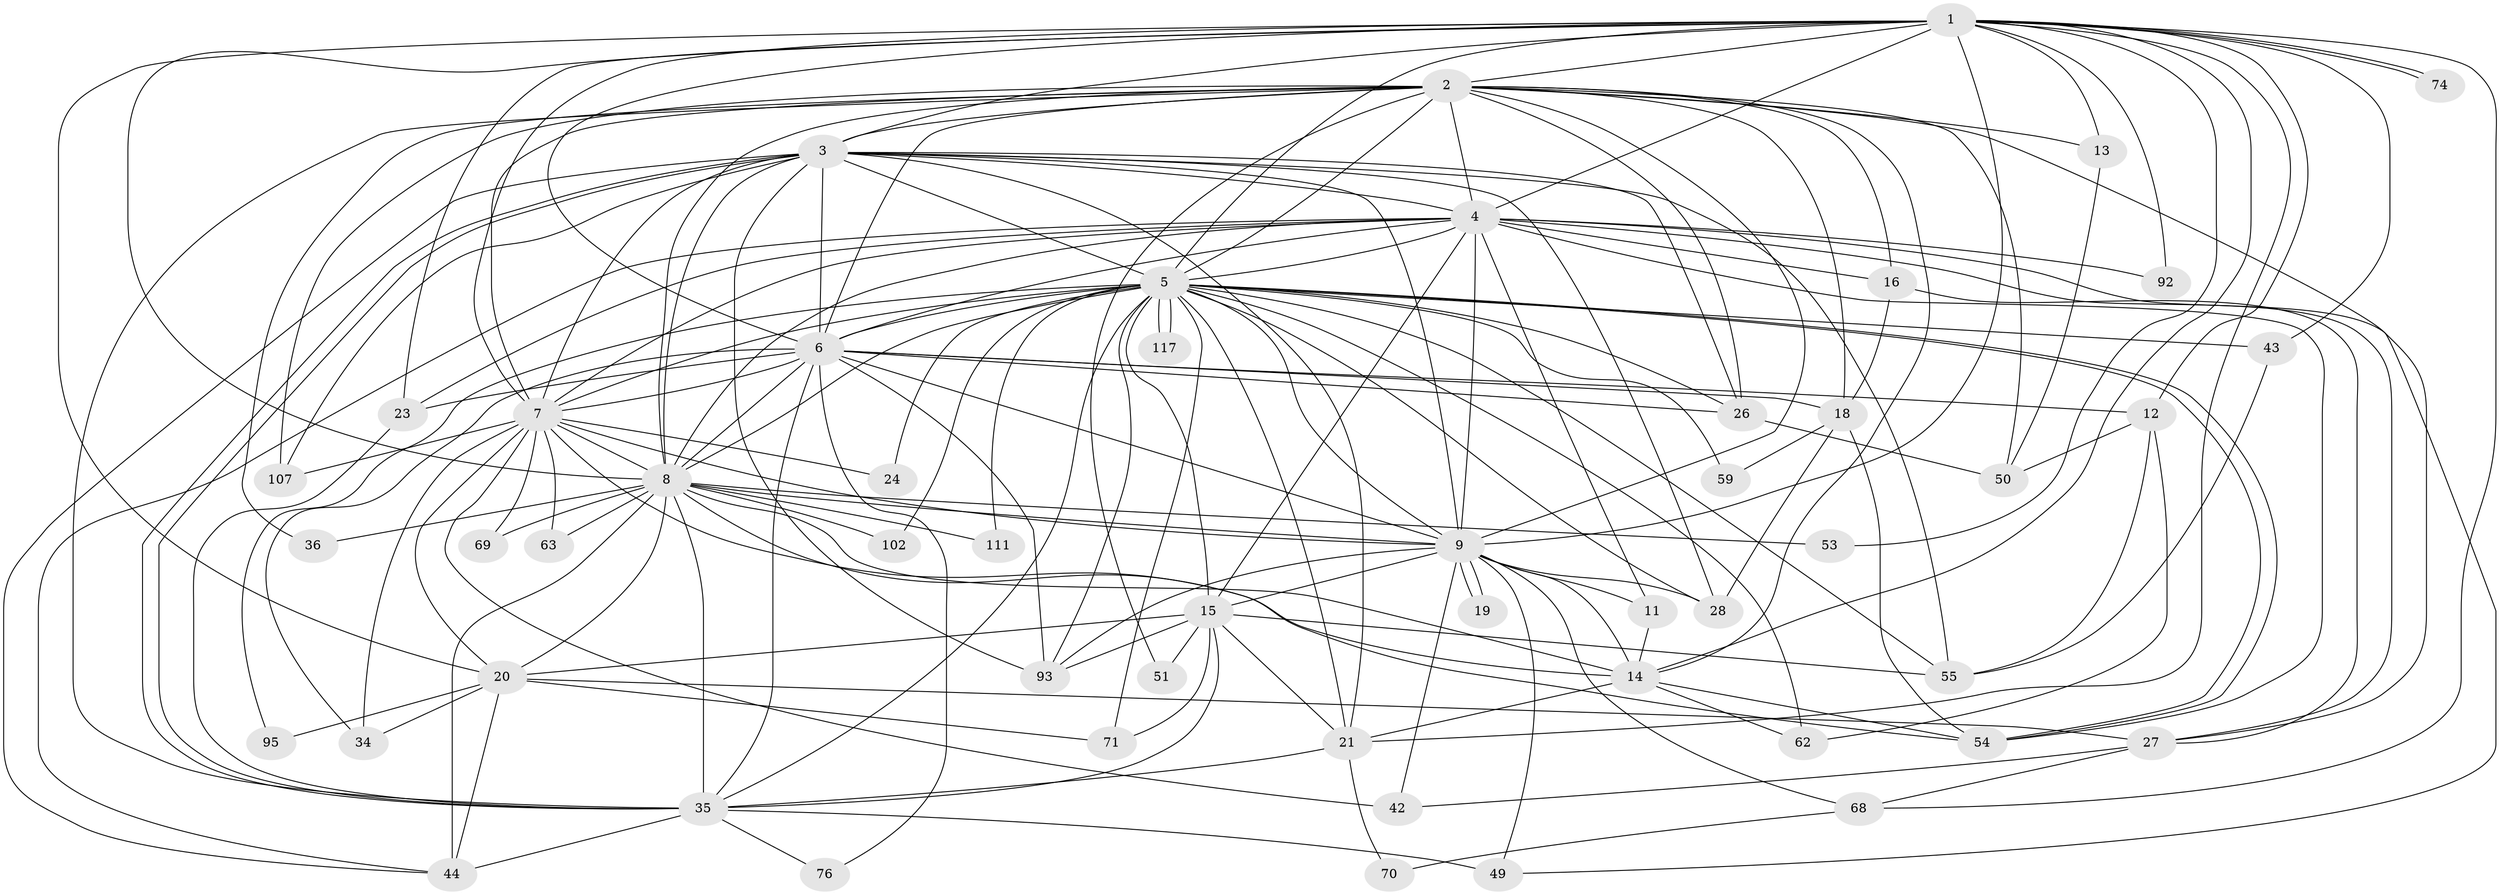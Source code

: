 // original degree distribution, {24: 0.015267175572519083, 12: 0.007633587786259542, 25: 0.007633587786259542, 20: 0.015267175572519083, 32: 0.007633587786259542, 23: 0.007633587786259542, 21: 0.015267175572519083, 3: 0.25190839694656486, 5: 0.05343511450381679, 6: 0.015267175572519083, 9: 0.007633587786259542, 8: 0.015267175572519083, 2: 0.5038167938931297, 4: 0.061068702290076333, 7: 0.007633587786259542, 10: 0.007633587786259542}
// Generated by graph-tools (version 1.1) at 2025/17/03/04/25 18:17:16]
// undirected, 52 vertices, 169 edges
graph export_dot {
graph [start="1"]
  node [color=gray90,style=filled];
  1;
  2 [super="+83+33+10"];
  3 [super="+30+61+126"];
  4 [super="+41"];
  5 [super="+46+85+37"];
  6;
  7 [super="+64+40+94"];
  8 [super="+73"];
  9;
  11;
  12;
  13;
  14 [super="+29+89+31+77"];
  15 [super="+90"];
  16;
  18 [super="+88+81+78"];
  19;
  20 [super="+22"];
  21 [super="+38"];
  23 [super="+104"];
  24;
  26 [super="+79+72"];
  27 [super="+122+52+65"];
  28 [super="+48"];
  34;
  35 [super="+39"];
  36;
  42;
  43 [super="+87"];
  44 [super="+82+86"];
  49;
  50 [super="+116+57"];
  51;
  53;
  54 [super="+67+91"];
  55 [super="+75"];
  59;
  62;
  63;
  68 [super="+108"];
  69;
  70;
  71 [super="+105"];
  74;
  76;
  92;
  93 [super="+98"];
  95;
  102;
  107 [super="+109"];
  111;
  117;
  1 -- 2 [weight=4];
  1 -- 3;
  1 -- 4;
  1 -- 5;
  1 -- 6;
  1 -- 7;
  1 -- 8;
  1 -- 9;
  1 -- 12;
  1 -- 13;
  1 -- 20;
  1 -- 21;
  1 -- 43 [weight=2];
  1 -- 53;
  1 -- 68;
  1 -- 74;
  1 -- 74;
  1 -- 92;
  1 -- 23;
  1 -- 14;
  2 -- 3 [weight=2];
  2 -- 4 [weight=3];
  2 -- 5 [weight=4];
  2 -- 6 [weight=3];
  2 -- 7 [weight=4];
  2 -- 8 [weight=2];
  2 -- 9 [weight=2];
  2 -- 27;
  2 -- 16 [weight=2];
  2 -- 18 [weight=3];
  2 -- 51;
  2 -- 13;
  2 -- 14;
  2 -- 26 [weight=2];
  2 -- 35 [weight=2];
  2 -- 36;
  2 -- 107;
  2 -- 50;
  3 -- 4;
  3 -- 5 [weight=4];
  3 -- 6;
  3 -- 7 [weight=2];
  3 -- 8 [weight=2];
  3 -- 9;
  3 -- 26;
  3 -- 28;
  3 -- 35 [weight=2];
  3 -- 35;
  3 -- 55;
  3 -- 107;
  3 -- 93 [weight=2];
  3 -- 44;
  3 -- 21;
  4 -- 5;
  4 -- 6 [weight=2];
  4 -- 7;
  4 -- 8;
  4 -- 9;
  4 -- 11;
  4 -- 15;
  4 -- 16;
  4 -- 23;
  4 -- 27;
  4 -- 44;
  4 -- 49;
  4 -- 92;
  4 -- 54;
  5 -- 6 [weight=2];
  5 -- 7;
  5 -- 8;
  5 -- 9;
  5 -- 15;
  5 -- 24;
  5 -- 43;
  5 -- 54;
  5 -- 54;
  5 -- 59;
  5 -- 62;
  5 -- 93;
  5 -- 95;
  5 -- 102;
  5 -- 111;
  5 -- 117;
  5 -- 117;
  5 -- 71;
  5 -- 35 [weight=2];
  5 -- 21;
  5 -- 55;
  5 -- 26;
  5 -- 28;
  6 -- 7;
  6 -- 8;
  6 -- 9;
  6 -- 12;
  6 -- 23;
  6 -- 26;
  6 -- 34;
  6 -- 76;
  6 -- 93;
  6 -- 18;
  6 -- 35;
  7 -- 8 [weight=2];
  7 -- 9;
  7 -- 20 [weight=2];
  7 -- 24;
  7 -- 34;
  7 -- 42;
  7 -- 63;
  7 -- 69;
  7 -- 107;
  7 -- 14;
  8 -- 9 [weight=2];
  8 -- 36;
  8 -- 53;
  8 -- 63;
  8 -- 69;
  8 -- 102;
  8 -- 111;
  8 -- 35;
  8 -- 20;
  8 -- 44 [weight=2];
  8 -- 14;
  8 -- 54;
  9 -- 11;
  9 -- 19;
  9 -- 19;
  9 -- 42;
  9 -- 49;
  9 -- 93;
  9 -- 68;
  9 -- 14 [weight=2];
  9 -- 28;
  9 -- 15;
  11 -- 14;
  12 -- 62;
  12 -- 50;
  12 -- 55;
  13 -- 50;
  14 -- 21;
  14 -- 54;
  14 -- 62;
  15 -- 21;
  15 -- 51;
  15 -- 71;
  15 -- 93;
  15 -- 20;
  15 -- 55;
  15 -- 35;
  16 -- 18;
  16 -- 27;
  18 -- 28;
  18 -- 59;
  18 -- 54;
  20 -- 34;
  20 -- 71;
  20 -- 44;
  20 -- 95;
  20 -- 27;
  21 -- 35;
  21 -- 70;
  23 -- 35;
  26 -- 50;
  27 -- 68;
  27 -- 42;
  35 -- 76;
  35 -- 44;
  35 -- 49;
  43 -- 55;
  68 -- 70;
}
